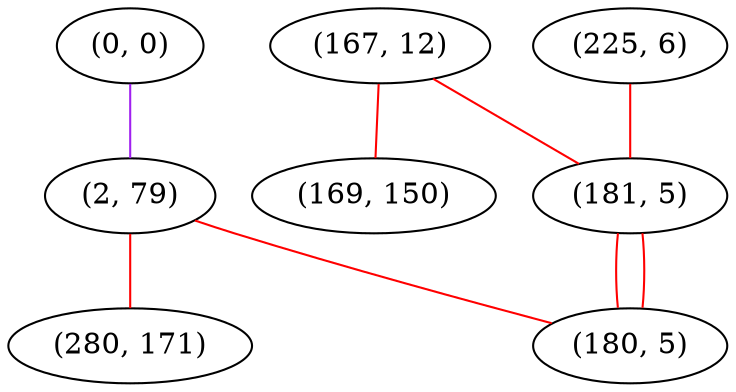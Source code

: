 graph "" {
"(0, 0)";
"(167, 12)";
"(169, 150)";
"(2, 79)";
"(225, 6)";
"(181, 5)";
"(180, 5)";
"(280, 171)";
"(0, 0)" -- "(2, 79)"  [color=purple, key=0, weight=4];
"(167, 12)" -- "(169, 150)"  [color=red, key=0, weight=1];
"(167, 12)" -- "(181, 5)"  [color=red, key=0, weight=1];
"(2, 79)" -- "(180, 5)"  [color=red, key=0, weight=1];
"(2, 79)" -- "(280, 171)"  [color=red, key=0, weight=1];
"(225, 6)" -- "(181, 5)"  [color=red, key=0, weight=1];
"(181, 5)" -- "(180, 5)"  [color=red, key=0, weight=1];
"(181, 5)" -- "(180, 5)"  [color=red, key=1, weight=1];
}

